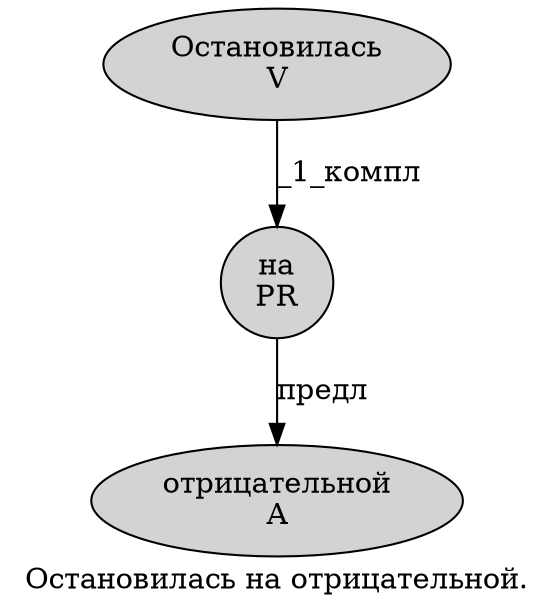 digraph SENTENCE_3964 {
	graph [label="Остановилась на отрицательной."]
	node [style=filled]
		0 [label="Остановилась
V" color="" fillcolor=lightgray penwidth=1 shape=ellipse]
		1 [label="на
PR" color="" fillcolor=lightgray penwidth=1 shape=ellipse]
		2 [label="отрицательной
A" color="" fillcolor=lightgray penwidth=1 shape=ellipse]
			0 -> 1 [label="_1_компл"]
			1 -> 2 [label="предл"]
}